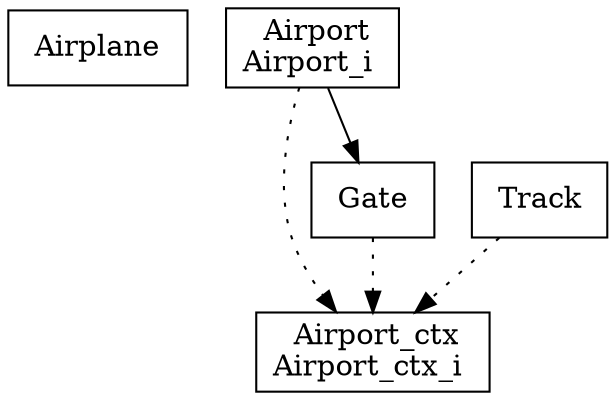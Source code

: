 digraph {
Airplane [ label=" Airplane " shape= box ]
Airport_ctx_i [ label=" Airport_ctx\nAirport_ctx_i " shape= box ]
Airport_i [ label=" Airport\nAirport_i " shape= box ]
Gate [ label=" Gate " shape= box ]
Track [ label=" Track " shape= box ]

"Airport_i" -> "Airport_ctx_i" [style= dotted ]
"Airport_i" -> "Gate" []
"Gate" -> "Airport_ctx_i" [style= dotted ]
"Track" -> "Airport_ctx_i" [style= dotted ]
}
